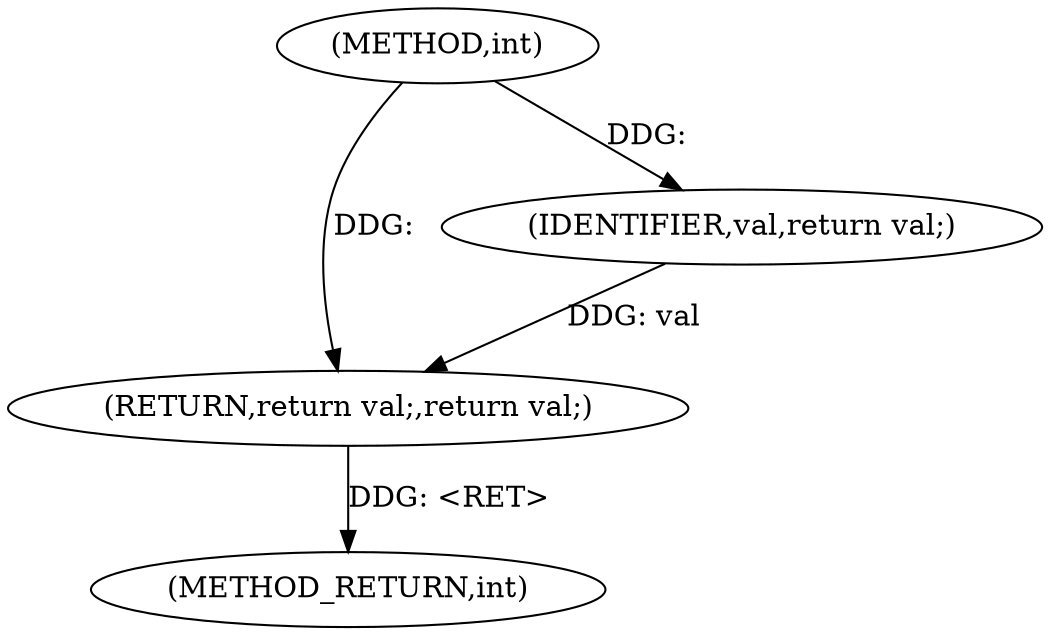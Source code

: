 digraph "int" {  
"1002316" [label = "(METHOD,int)" ]
"1002320" [label = "(METHOD_RETURN,int)" ]
"1002318" [label = "(RETURN,return val;,return val;)" ]
"1002319" [label = "(IDENTIFIER,val,return val;)" ]
  "1002318" -> "1002320"  [ label = "DDG: <RET>"] 
  "1002319" -> "1002318"  [ label = "DDG: val"] 
  "1002316" -> "1002318"  [ label = "DDG: "] 
  "1002316" -> "1002319"  [ label = "DDG: "] 
}
